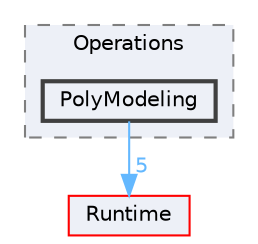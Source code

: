 digraph "PolyModeling"
{
 // INTERACTIVE_SVG=YES
 // LATEX_PDF_SIZE
  bgcolor="transparent";
  edge [fontname=Helvetica,fontsize=10,labelfontname=Helvetica,labelfontsize=10];
  node [fontname=Helvetica,fontsize=10,shape=box,height=0.2,width=0.4];
  compound=true
  subgraph clusterdir_429e60991d2540cd5a526655833b2b7d {
    graph [ bgcolor="#edf0f7", pencolor="grey50", label="Operations", fontname=Helvetica,fontsize=10 style="filled,dashed", URL="dir_429e60991d2540cd5a526655833b2b7d.html",tooltip=""]
  dir_a86dffe28ebf7db44c5986e10a1afd01 [label="PolyModeling", fillcolor="#edf0f7", color="grey25", style="filled,bold", URL="dir_a86dffe28ebf7db44c5986e10a1afd01.html",tooltip=""];
  }
  dir_7536b172fbd480bfd146a1b1acd6856b [label="Runtime", fillcolor="#edf0f7", color="red", style="filled", URL="dir_7536b172fbd480bfd146a1b1acd6856b.html",tooltip=""];
  dir_a86dffe28ebf7db44c5986e10a1afd01->dir_7536b172fbd480bfd146a1b1acd6856b [headlabel="5", labeldistance=1.5 headhref="dir_000760_000984.html" href="dir_000760_000984.html" color="steelblue1" fontcolor="steelblue1"];
}
